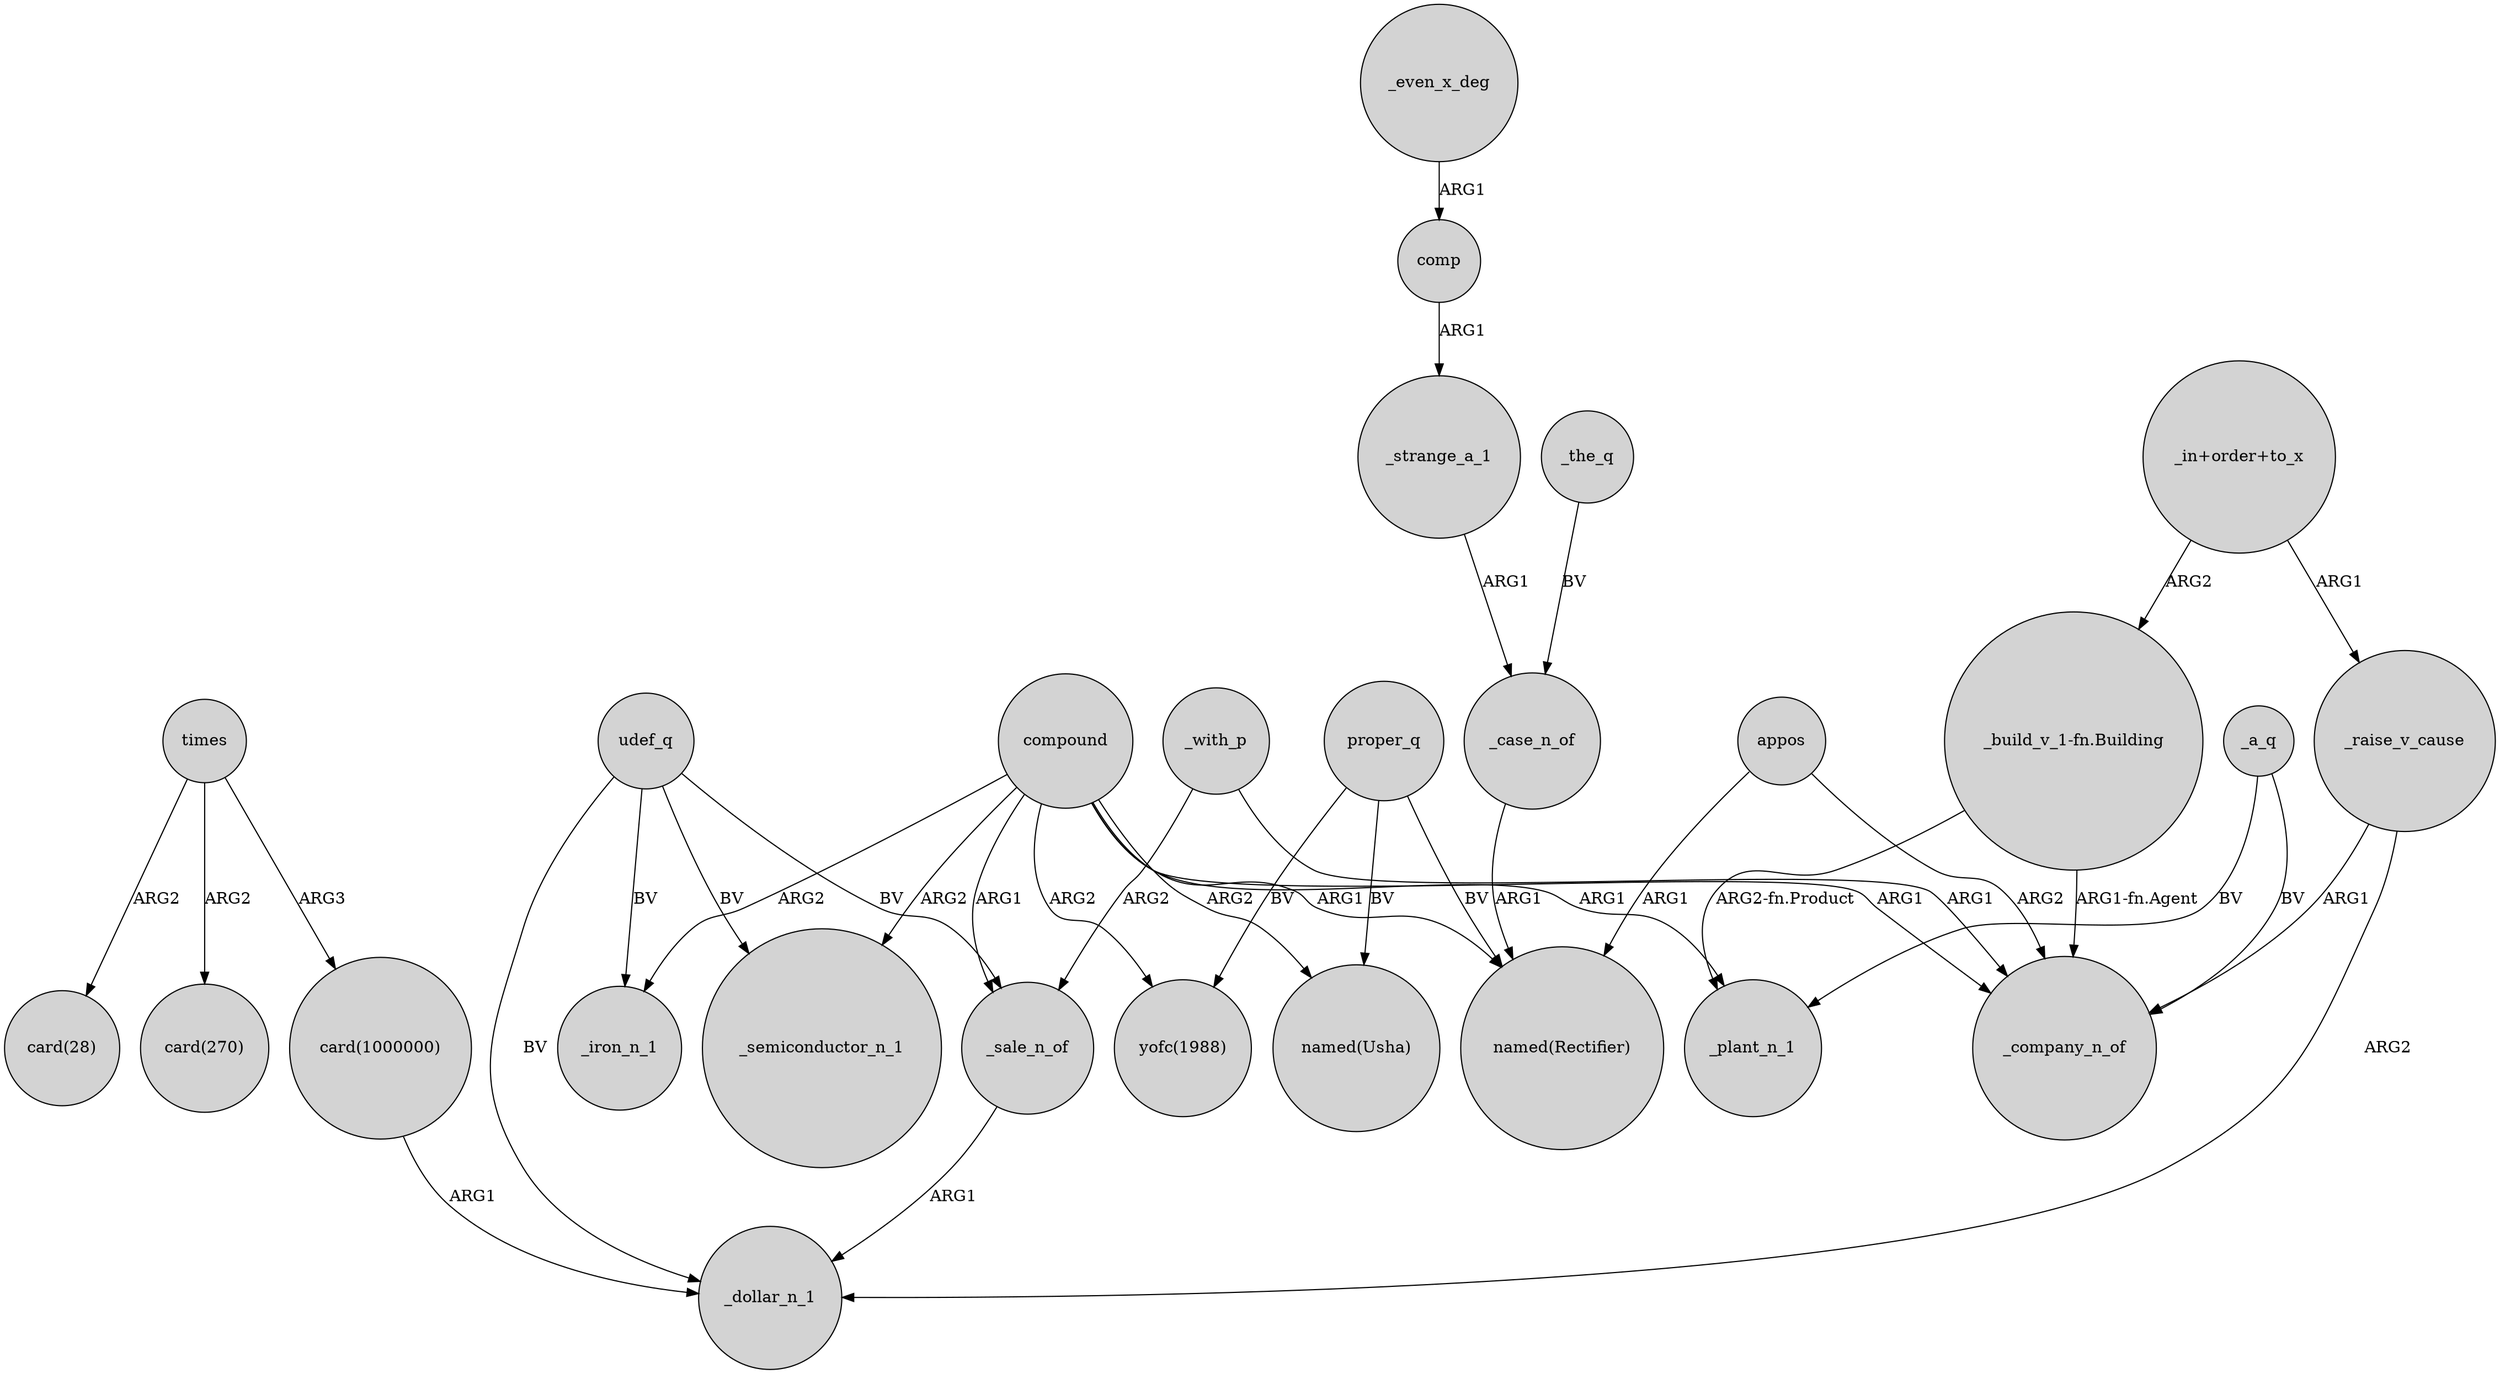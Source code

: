 digraph {
	node [shape=circle style=filled]
	"_build_v_1-fn.Building" -> _plant_n_1 [label="ARG2-fn.Product"]
	"card(1000000)" -> _dollar_n_1 [label=ARG1]
	"_in+order+to_x" -> _raise_v_cause [label=ARG1]
	_strange_a_1 -> _case_n_of [label=ARG1]
	udef_q -> _iron_n_1 [label=BV]
	"_build_v_1-fn.Building" -> _company_n_of [label="ARG1-fn.Agent"]
	_the_q -> _case_n_of [label=BV]
	_with_p -> _company_n_of [label=ARG1]
	_case_n_of -> "named(Rectifier)" [label=ARG1]
	"_in+order+to_x" -> "_build_v_1-fn.Building" [label=ARG2]
	compound -> _plant_n_1 [label=ARG1]
	compound -> _iron_n_1 [label=ARG2]
	_sale_n_of -> _dollar_n_1 [label=ARG1]
	_even_x_deg -> comp [label=ARG1]
	_raise_v_cause -> _dollar_n_1 [label=ARG2]
	compound -> _company_n_of [label=ARG1]
	times -> "card(28)" [label=ARG2]
	proper_q -> "named(Usha)" [label=BV]
	compound -> _semiconductor_n_1 [label=ARG2]
	appos -> "named(Rectifier)" [label=ARG1]
	proper_q -> "yofc(1988)" [label=BV]
	times -> "card(1000000)" [label=ARG3]
	appos -> _company_n_of [label=ARG2]
	compound -> "named(Usha)" [label=ARG2]
	udef_q -> _semiconductor_n_1 [label=BV]
	comp -> _strange_a_1 [label=ARG1]
	_a_q -> _company_n_of [label=BV]
	udef_q -> _sale_n_of [label=BV]
	times -> "card(270)" [label=ARG2]
	_with_p -> _sale_n_of [label=ARG2]
	compound -> "yofc(1988)" [label=ARG2]
	proper_q -> "named(Rectifier)" [label=BV]
	_raise_v_cause -> _company_n_of [label=ARG1]
	compound -> _sale_n_of [label=ARG1]
	udef_q -> _dollar_n_1 [label=BV]
	compound -> "named(Rectifier)" [label=ARG1]
	_a_q -> _plant_n_1 [label=BV]
}
